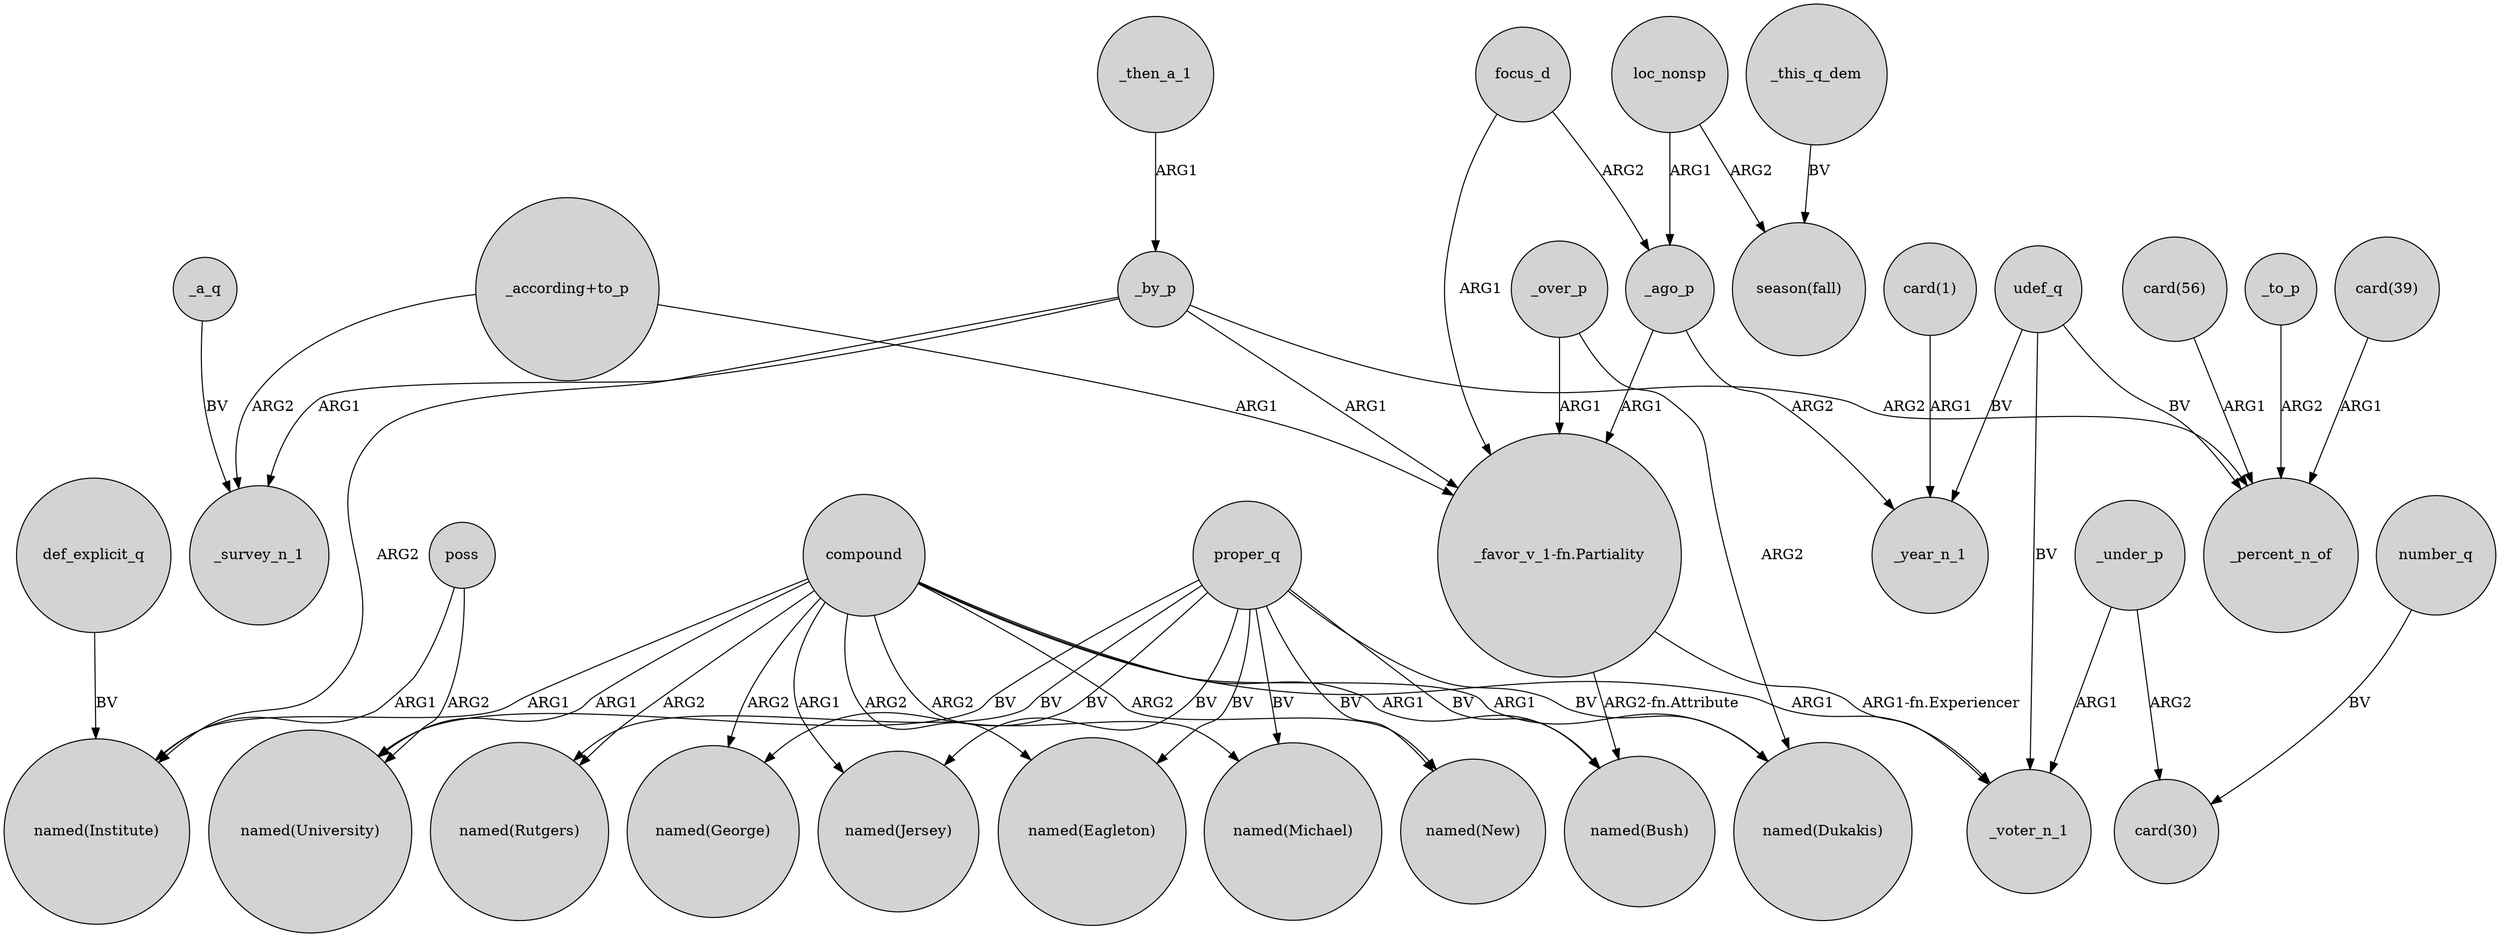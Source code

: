 digraph {
	node [shape=circle style=filled]
	poss -> "named(Institute)" [label=ARG1]
	compound -> "named(New)" [label=ARG2]
	_by_p -> "_favor_v_1-fn.Partiality" [label=ARG1]
	"card(39)" -> _percent_n_of [label=ARG1]
	"_according+to_p" -> "_favor_v_1-fn.Partiality" [label=ARG1]
	proper_q -> "named(New)" [label=BV]
	_over_p -> "_favor_v_1-fn.Partiality" [label=ARG1]
	compound -> "named(University)" [label=ARG1]
	compound -> "named(Eagleton)" [label=ARG2]
	proper_q -> "named(Dukakis)" [label=BV]
	compound -> "named(George)" [label=ARG2]
	_ago_p -> "_favor_v_1-fn.Partiality" [label=ARG1]
	"_according+to_p" -> _survey_n_1 [label=ARG2]
	compound -> _voter_n_1 [label=ARG1]
	_by_p -> _percent_n_of [label=ARG2]
	proper_q -> "named(Michael)" [label=BV]
	_a_q -> _survey_n_1 [label=BV]
	compound -> "named(Institute)" [label=ARG1]
	_ago_p -> _year_n_1 [label=ARG2]
	_then_a_1 -> _by_p [label=ARG1]
	poss -> "named(University)" [label=ARG2]
	_by_p -> "named(Institute)" [label=ARG2]
	"card(56)" -> _percent_n_of [label=ARG1]
	compound -> "named(Jersey)" [label=ARG1]
	loc_nonsp -> _ago_p [label=ARG1]
	loc_nonsp -> "season(fall)" [label=ARG2]
	_under_p -> _voter_n_1 [label=ARG1]
	proper_q -> "named(Rutgers)" [label=BV]
	udef_q -> _voter_n_1 [label=BV]
	number_q -> "card(30)" [label=BV]
	proper_q -> "named(Bush)" [label=BV]
	proper_q -> "named(George)" [label=BV]
	compound -> "named(Dukakis)" [label=ARG1]
	proper_q -> "named(Jersey)" [label=BV]
	_under_p -> "card(30)" [label=ARG2]
	_to_p -> _percent_n_of [label=ARG2]
	_over_p -> "named(Dukakis)" [label=ARG2]
	"card(1)" -> _year_n_1 [label=ARG1]
	"_favor_v_1-fn.Partiality" -> "named(Bush)" [label="ARG2-fn.Attribute"]
	compound -> "named(Rutgers)" [label=ARG2]
	udef_q -> _year_n_1 [label=BV]
	focus_d -> _ago_p [label=ARG2]
	proper_q -> "named(Eagleton)" [label=BV]
	udef_q -> _percent_n_of [label=BV]
	def_explicit_q -> "named(Institute)" [label=BV]
	_this_q_dem -> "season(fall)" [label=BV]
	_by_p -> _survey_n_1 [label=ARG1]
	focus_d -> "_favor_v_1-fn.Partiality" [label=ARG1]
	"_favor_v_1-fn.Partiality" -> _voter_n_1 [label="ARG1-fn.Experiencer"]
	compound -> "named(Michael)" [label=ARG2]
	compound -> "named(Bush)" [label=ARG1]
	proper_q -> "named(University)" [label=BV]
}
